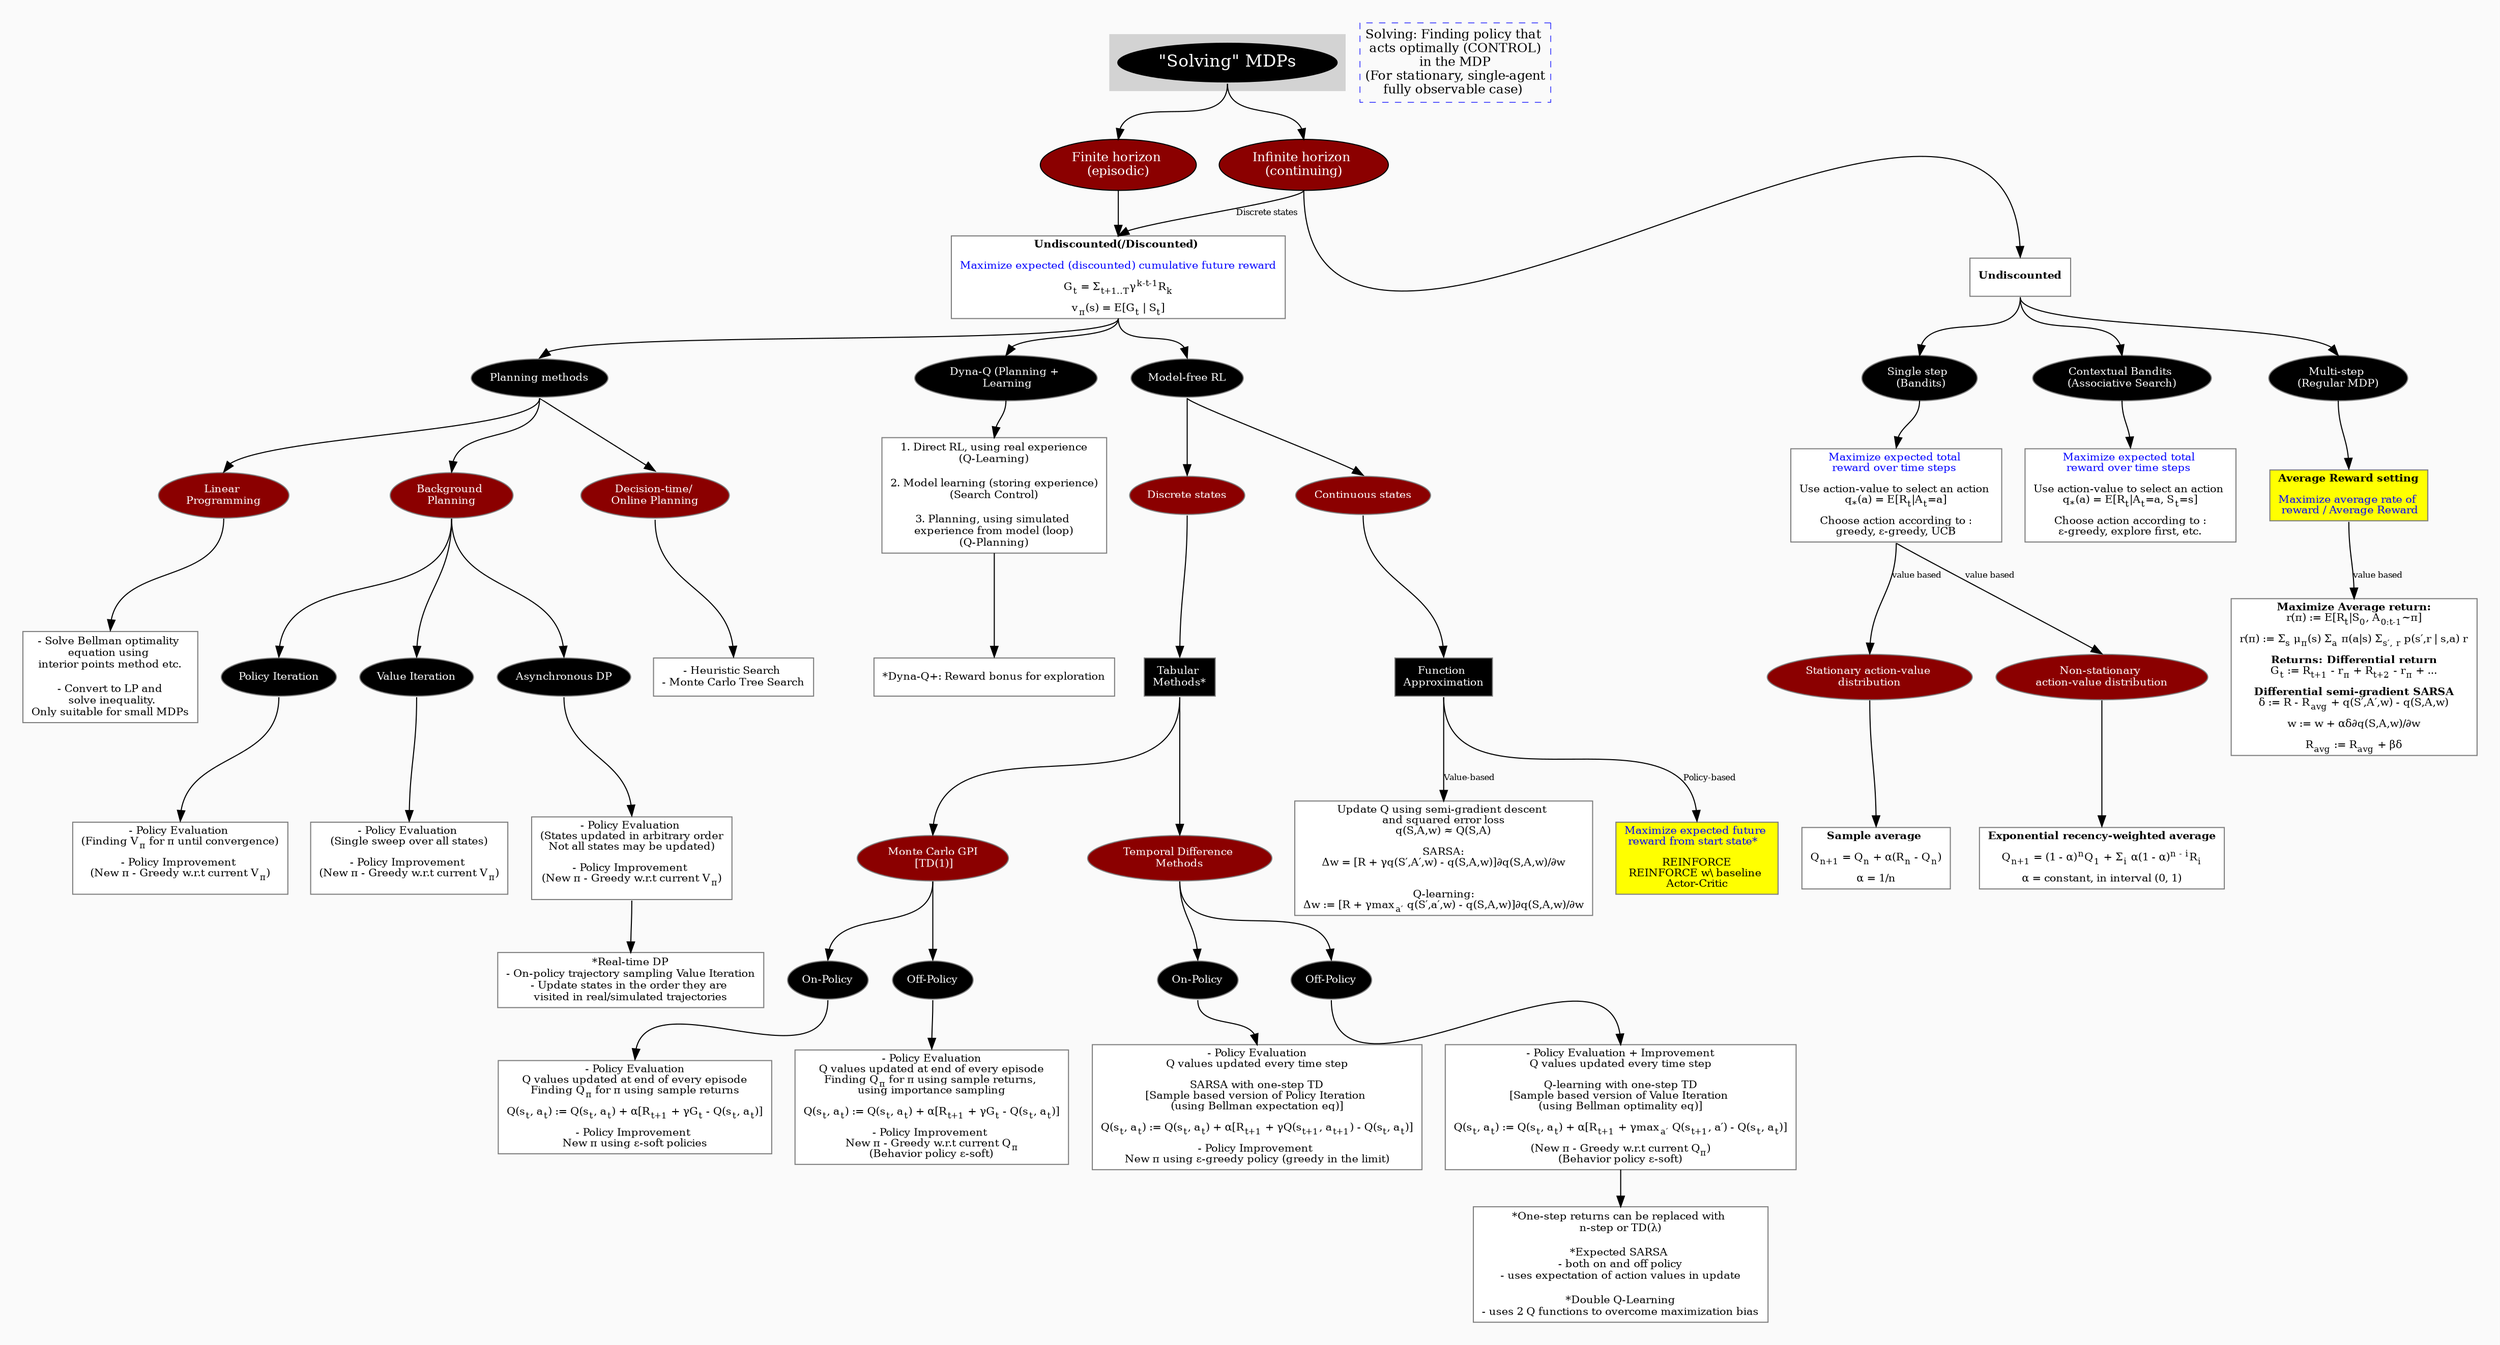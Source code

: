 digraph G {
splines=true
bgcolor=grey98
pad=0.3
style=filled
edge[minlen=2]
edge[headport=n, tailport=s, label=""]
node[style=filled, fontcolor=white]
ranksep=0.1
nodesep=0.3


// LEVEL 1
subgraph cluster_0 {
style=filled
color=lightgrey
fontsize=12
node[fillcolor=black, fontcolor=white, fontsize=16]
a1[label="\"Solving\" MDPs"]
//label = "Solving \: finding policy that acts optimally\n in the MDP";
//labelloc = "b";
}


// LEVEL 2
node[fillcolor=red4, fontsize=12]
b1[label="Finite horizon \n(episodic)"]
node[fillcolor=red4, fontsize=12]
b2[label="Infinite horizon \n(continuing)"]
a1-> b1
a1-> b2


// LEVEL 3
node[fontcolor=black, fontsize=10]
node[shape=box, fillcolor=white, color=grey50]
c1[label=<<b>Undiscounted(/Discounted)</b> <br/><br/>
<font color="blue">Maximize expected (discounted) cumulative future reward</font>
<br/><br/>
G<sub>t</sub> = &Sigma;<sub>t+1..T</sub>&gamma;<sup>k-t-1</sup>R<sub>k</sub>
<br/><br/>
v<sub>&pi;</sub>(s) = E[G<sub>t</sub> | S<sub>t</sub>]
>]
node[shape=box, fillcolor=white, color=grey50]
c3[label=<<b>Undiscounted</b>>]
edge[headport=n, tailport=s, label="", style=filled]
b1-> c1
edge[label="Discrete states", fontsize=8]
b2-> c1
edge[label="", fontsize=8]
b2-> c3


// LEVEL 4
node[fillcolor=black, fontsize=10, shape=ellipse, fontcolor=white]
k1[label="Planning methods"]
node[fillcolor=black, fontsize=10, shape=ellipse, fontcolor=white]
k3[label="Dyna-Q (Planning + \n Learning"]
node[fillcolor=black, fontsize=10, shape=ellipse, fontcolor=white]
k2[label="Model-free RL"]
c1-> k1
c1-> k2
c1-> k3


//LEVEL 5
node[fontcolor=black, fontsize=10]
node[shape=box, fillcolor=white, color=grey50]
kk3[label=<
1. Direct RL, using real experience<br/>
(Q-Learning)<br/><br/>
2. Model learning (storing experience)<br/>
(Search Control)<br/><br/>
3. Planning, using simulated <br/>experience from model (loop)<br/>
(Q-Planning)
>]
k3-> kk3

node[fontcolor=black, fontsize=10]
node[shape=box, fillcolor=white, color=grey50]
kkk3[label=<
*Dyna-Q+: Reward bonus for exploration
>]
kk3-> kkk3


// LEVEL 5
node[style="filled", shape=ellipse, fillcolor=red4, fontcolor=white, fontsize=10]
d1[label="Discrete states"]
node[style="filled", shape=ellipse, fillcolor=red4, fontcolor=white, fontsize=10]
d2[label="Continuous states"]
k2-> d1
k2-> d2

node[style="filled", shape=ellipse, fillcolor=red4, fontcolor=white, fontsize=10]
l1[label="Linear \nProgramming"]
k1-> l1
node[style="filled", shape=ellipse, fillcolor=red4, fontcolor=white, fontsize=10]
l2[label="Background \nPlanning"]
k1-> l2
node[style="filled", shape=ellipse, fillcolor=red4, fontcolor=white, fontsize=10]
l3[label="Decision-time/ \nOnline Planning"]
k1-> l3


//LEVEL 6
node[fontcolor=black, fontsize=10]
node[shape=box, fillcolor=white, color=grey50]
m3[label=<
- Solve Bellman optimality <br/>
equation using <br/>
interior points method etc.<br/><br/>
- Convert to LP and<br/> solve inequality.
<br/>Only suitable for small MDPs
>]
l1-> m3

node[fontcolor=black, fontsize=10]
node[shape=box, fillcolor=white, color=grey50]
m5[label=<
- Heuristic Search <br/>
- Monte Carlo Tree Search
>]
l3-> m5


node[style="filled", shape=ellipse, fillcolor=black, fontcolor=white, fontsize=10]
m1[label="Policy Iteration"]
node[style="filled", shape=ellipse, fillcolor=black, fontcolor=white, fontsize=10]
m2[label="Value Iteration"]
node[style="filled", shape=ellipse, fillcolor=black, fontcolor=white, fontsize=10]
m4[label="Asynchronous DP"]
l2-> m1
l2-> m2
l2-> m4


// LEVEL 7
node[fontcolor=black, fontsize=10]
node[shape=box, fillcolor=white, color=grey50]
n1[label=<
- Policy Evaluation <br/>(Finding V<sub>&pi;</sub> for &pi; until convergence)
<br/><br/>
- Policy Improvement <br/>(New &pi; - Greedy w.r.t current V<sub>&pi;</sub>)
<br/><br/>
>]
m1-> n1

node[fontcolor=black, fontsize=10]
node[shape=box, fillcolor=white, color=grey50]
n2[label=<
- Policy Evaluation <br/>(Single sweep over all states)
<br/><br/>
- Policy Improvement <br/>(New &pi; - Greedy w.r.t current V<sub>&pi;</sub>)
<br/><br/>
>]
m2-> n2

node[fontcolor=black, fontsize=10]
node[shape=box, fillcolor=white, color=grey50]
n3[label=<
- Policy Evaluation <br/>
(States updated in arbitrary order
<br/>
Not all states may be updated)
<br/><br/>
- Policy Improvement <br/>(New &pi; - Greedy w.r.t current V<sub>&pi;</sub>)
<br/><br/>
>]
m4-> n3

node[fontcolor=black, fontsize=10]
node[shape=box, fillcolor=white, color=grey50]
mm4[label=<
*Real-time DP
<br/>
- On-policy trajectory sampling Value Iteration
<br/>
- Update states in the order they are <br/>
visited in real/simulated trajectories
>]
n3-> mm4

// LEVEL 6
node[fillcolor=black, fontcolor=white, fontsize=10]
e1[label="Tabular \nMethods\*"]
d1-> e1

node[fillcolor=black, fontcolor=white, fontsize=10]
e2[label="Function \nApproximation"]
d2-> e2

node[fillcolor=red4, fontcolor=white, fontsize=10, shape=ellipse]
o1[label="Monte Carlo GPI\n [TD(1)]"]
e1-> o1

node[fillcolor=red4, fontcolor=white, fontsize=10, shape=ellipse]
o2[label="Temporal Difference \nMethods"]
e1-> o2

// LEVEL 7
node[fillcolor=black, fontcolor=white, fontsize=10, shape=ellipse]
p1[label="On-Policy"]
o1-> p1

node[fillcolor=black, fontcolor=white, fontsize=10, shape=ellipse]
p2[label="Off-Policy"]
o1-> p2

// LEVEL 7
node[fillcolor=black, fontcolor=white, fontsize=10, shape=ellipse]
p3[label="On-Policy"]
o2-> p3

node[fillcolor=black, fontcolor=white, fontsize=10, shape=ellipse]
p4[label="Off-Policy"]
o2-> p4

// LEVEL 8
node[fillcolor=white, fontcolor=black, shape=box, fontsize=10]
f1[label=<
- Policy Evaluation<br/>
Q values updated at end of every episode<br/>
Finding Q<sub>&pi;</sub> for &pi; using sample returns
<br/><br/>
Q(s<sub>t</sub>, a<sub>t</sub>) := Q(s<sub>t</sub>, a<sub>t</sub>) + &alpha;[R<sub>t+1</sub> + &gamma;G<sub>t</sub> - Q(s<sub>t</sub>, a<sub>t</sub>)]
<br/><br/>
- Policy Improvement <br/>
New &pi; using &epsilon;-soft policies
>]
p1-> f1

node[fillcolor=white, fontcolor=black, shape=box, fontsize=10]
f2[label=<
- Policy Evaluation<br/>
Q values updated at end of every episode<br/>
Finding Q<sub>&pi;</sub> for &pi; using sample returns, <br/>using importance sampling
<br/><br/>
Q(s<sub>t</sub>, a<sub>t</sub>) := Q(s<sub>t</sub>, a<sub>t</sub>) + &alpha;[R<sub>t+1</sub> + &gamma;G<sub>t</sub> - Q(s<sub>t</sub>, a<sub>t</sub>)]
<br/><br/>
- Policy Improvement <br/>
New &pi; - Greedy w.r.t current Q<sub>&pi;</sub>
<br/>
(Behavior policy &epsilon;-soft)
>]
p2-> f2

node[fillcolor=white, fontcolor=black, shape=box, fontsize=10]
f3[label=<
- Policy Evaluation<br/>
Q values updated every time step<br/><br/>
SARSA with one-step TD
<br/>
[Sample based version of Policy Iteration <br/>(using Bellman expectation eq)]
<br/><br/>
Q(s<sub>t</sub>, a<sub>t</sub>) := Q(s<sub>t</sub>, a<sub>t</sub>) + &alpha;[R<sub>t+1</sub> + &gamma;Q(s<sub>t+1</sub>, a<sub>t+1</sub>) - Q(s<sub>t</sub>, a<sub>t</sub>)]
<br/><br/>
- Policy Improvement <br/>
New &pi; using &epsilon;-greedy policy (greedy in the limit)
>]
p3-> f3

node[fillcolor=white, fontcolor=black, shape=box, fontsize=10]
f4[label=<
- Policy Evaluation + Improvement<br/>
Q values updated every time step<br/><br/>
Q-learning with one-step TD
<br/>
[Sample based version of Value Iteration <br/>(using Bellman optimality eq)]
<br/><br/>
Q(s<sub>t</sub>, a<sub>t</sub>) := Q(s<sub>t</sub>, a<sub>t</sub>) + &alpha;[R<sub>t+1</sub> + &gamma;max<sub>a′</sub> Q(s<sub>t+1</sub>, a′) - Q(s<sub>t</sub>, a<sub>t</sub>)]
<br/><br/>
(New &pi; - Greedy w.r.t current Q<sub>&pi;</sub>)
<br/>
(Behavior policy &epsilon;-soft)
>]
p4-> f4

node[fillcolor=white, fontcolor=black, shape=box, fontsize=10]
ff4[label=<
*One-step returns can be replaced with <br/>
n-step or TD(&lambda;)
<br/><br/>
*Expected SARSA <br/>
- both on and off policy<br/>
- uses expectation of action values in update
<br/><br/>
*Double Q-Learning<br/>
- uses 2 Q functions to overcome maximization bias
>]
f4-> ff4

node[fillcolor=white, fontcolor=black, shape=box, fontsize=10]
f5[label=<
Update Q using semi-gradient descent <br/>
and squared error loss<br/>
q(S,A,w) ≈ Q(S,A)<br/><br/>
SARSA:<br/>
&Delta;w = [R + &gamma;q(S′,A′,w) - q(S,A,w)]∂q(S,A,w)/∂w<br/>
<br/><br/>
Q-learning:<br/>
&Delta;w := [R + &gamma;max<sub>a′</sub> q(S′,a′,w) - q(S,A,w)]∂q(S,A,w)/∂w<br/>


>]
edge[label="Value-based", fontsize=8]
e2-> f5

node[fillcolor=yellow, fontcolor=black, shape=box, fontsize=10]
f6[label=<
<font color="blue">Maximize expected future <br/>
reward from start state* </font> <br/><br/> REINFORCE <br/>REINFORCE w\ baseline <br/>Actor-Critic
>]
edge[label="Policy-based", fontsize=8]
e2-> f6


// LEVEL 4
node[fillcolor=black, shape=ellipse, fontcolor=white, fontsize=10]
g1[label="Single step \n \(Bandits\)"]
edge[label="", minlen=2]
c3-> g1

node[fillcolor=black, shape=ellipse, fontcolor=white, fontsize=10]
g2[label="Contextual Bandits \n(Associative Search)"]
edge[label="", minlen=2]
c3-> g2

node[fillcolor=black, shape=ellipse, fontcolor=white, fontsize=10]
g3[label="Multi\-step \n\(Regular MDP\)"]
edge[label="", minlen=2]
c3-> g3


// LEVEL 5
node[fillcolor=white, fontcolor=black, shape=box, fontsize=10]
h1[label=<<font color="blue">Maximize expected total <BR/>
reward over time steps </font><BR/><BR/>
Use action-value to select an action <BR/>
q<sub>*</sub>(a) = E[R<sub>t</sub>|A<sub>t</sub>=a]
<br/><br/>
Choose action according to :<br/>
greedy, &epsilon;-greedy, UCB
>]
edge[headport=n, tailport=s, label="", fontsize=8]
g1-> h1

node[fillcolor=white, fontcolor=black, shape=box, fontsize=10]
h2[label=<<font color="blue">Maximize expected total <BR/>
reward over time steps </font><BR/><BR/>
Use action-value to select an action <BR/>
q<sub>*</sub>(a) = E[R<sub>t</sub>|A<sub>t</sub>=a, S<sub>t</sub>=s]
<br/><br/>
Choose action according to :<br/>
&epsilon;-greedy, explore first, etc.
>]
edge[headport=n, tailport=s, label="", fontsize=8]
g2-> h2

node[fillcolor=yellow, fontcolor=black, shape=box, fontsize=10]
h3[label=<
<b>Average Reward setting</b>
<br/><br/>
<font color="blue">Maximize average rate of <br/> reward / Average Reward</font>
>]
edge[label="", fontsize=8]
g3-> h3


node[fillcolor=white, fontcolor=black, shape=box, fontsize=10]
q1[label=<
<b>Maximize Average return:</b><br/>
r(&pi;) := E[R<sub>t</sub>|S<sub>0</sub>, A<sub>0:t-1</sub>~&pi;]
<br/><br/>
r(&pi;) := &Sigma;<sub>s</sub> &mu;<sub>&pi;</sub>(s) &Sigma;<sub>a</sub> &pi;(a|s) &Sigma;<sub>s′, r</sub> p(s′,r | s,a) r
<br/><br/>
<b>Returns: Differential return</b><br/>
G<sub>t</sub> := R<sub>t+1</sub> - r<sub>&pi;</sub> + R<sub>t+2</sub> - r<sub>&pi;</sub> + ...
<br/><br/>
<b>Differential semi-gradient SARSA</b><br/>
&delta; := R - R<sub>avg</sub> + q(S′,A′,w) - q(S,A,w)
<br/><br/>
w := w + &alpha;&delta;∂q(S,A,w)/∂w
<br/><br/>
R<sub>avg</sub> := R<sub>avg</sub> + &beta;&delta;
>]
edge[label="value based", fontsize=8]
h3-> q1



// LEVEL 6
node[style="filled", shape=ellipse, fillcolor=red4, fontcolor=white, fontsize=10]
i1[label="Stationary action-value \ndistribution"]
node[style="filled", shape=ellipse, fillcolor=red4, fontcolor=white, fontsize=10]
i2[label="Non-stationary \naction-value distribution"]
h1-> i1
h1-> i2

// LEVEL 7
node[fillcolor=white, fontcolor=black, shape=box, fontsize=10]
j1[label=<
<B>Sample average</B> <BR/><BR/>
Q<sub>n+1</sub> = Q<sub>n</sub> + &alpha;(R<sub>n</sub> - Q<sub>n</sub>)
<BR/><BR/>
&alpha; = 1/n
>]
edge[label="", fontsize=8]
i1-> j1

node[fillcolor=white, fontcolor=black, shape=box, fontsize=10]
j2[label=<
<B>Exponential recency-weighted average</B><BR/><BR/>
Q<sub>n+1</sub> = (1 - &alpha;)<sup>n</sup>Q<sub>1</sub> + &Sigma;<sub>i</sub> &alpha;(1 - &alpha;)<sup>n - i</sup>R<sub>i</sub>
<BR/><BR/>
&alpha; = constant, in interval (0, 1)
>]
edge[label="", fontsize=8]
i2-> j2


// REMARQUES EN BLEU
node[color=blue, shape=box, margin=0.07, fontcolor=black, fontsize=12, style="dashed", penwidth=0.6]
//edge[color=blue, arrowhead="none", xlabel="", style="dashed", penwidth=0.6]
 r1[label="Solving: Finding policy that \n acts optimally (CONTROL) \nin the MDP\n(For stationary, single-agent\nfully observable case) "]
// {rank=same;->r1}
// {rank=same;r1->[dir=back]}

}